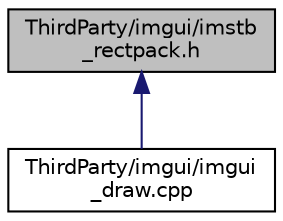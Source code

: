 digraph "ThirdParty/imgui/imstb_rectpack.h"
{
 // LATEX_PDF_SIZE
  edge [fontname="Helvetica",fontsize="10",labelfontname="Helvetica",labelfontsize="10"];
  node [fontname="Helvetica",fontsize="10",shape=record];
  Node1 [label="ThirdParty/imgui/imstb\l_rectpack.h",height=0.2,width=0.4,color="black", fillcolor="grey75", style="filled", fontcolor="black",tooltip=" "];
  Node1 -> Node2 [dir="back",color="midnightblue",fontsize="10",style="solid"];
  Node2 [label="ThirdParty/imgui/imgui\l_draw.cpp",height=0.2,width=0.4,color="black", fillcolor="white", style="filled",URL="$imgui__draw_8cpp.html",tooltip=" "];
}
